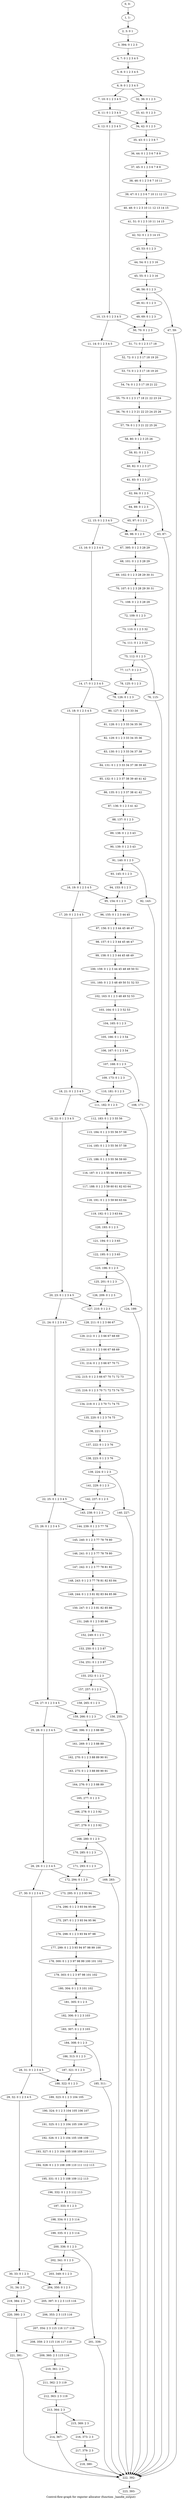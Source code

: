 digraph G {
graph [label="Control-flow-graph for register allocator (function _handle_output)"]
0[label="0, 0: "];
1[label="1, 1: "];
2[label="2, 3: 0 1 "];
3[label="3, 394: 0 1 2 3 "];
4[label="4, 7: 0 1 2 3 4 5 "];
5[label="5, 8: 0 1 2 3 4 5 "];
6[label="6, 9: 0 1 2 3 4 5 "];
7[label="7, 10: 0 1 2 3 4 5 "];
8[label="8, 11: 0 1 2 3 4 5 "];
9[label="9, 12: 0 1 2 3 4 5 "];
10[label="10, 13: 0 1 2 3 4 5 "];
11[label="11, 14: 0 1 2 3 4 5 "];
12[label="12, 15: 0 1 2 3 4 5 "];
13[label="13, 16: 0 1 2 3 4 5 "];
14[label="14, 17: 0 1 2 3 4 5 "];
15[label="15, 18: 0 1 2 3 4 5 "];
16[label="16, 19: 0 1 2 3 4 5 "];
17[label="17, 20: 0 1 2 3 4 5 "];
18[label="18, 21: 0 1 2 3 4 5 "];
19[label="19, 22: 0 1 2 3 4 5 "];
20[label="20, 23: 0 1 2 3 4 5 "];
21[label="21, 24: 0 1 2 3 4 5 "];
22[label="22, 25: 0 1 2 3 4 5 "];
23[label="23, 26: 0 1 2 3 4 5 "];
24[label="24, 27: 0 1 2 3 4 5 "];
25[label="25, 28: 0 1 2 3 4 5 "];
26[label="26, 29: 0 1 2 3 4 5 "];
27[label="27, 30: 0 1 2 3 4 5 "];
28[label="28, 31: 0 1 2 3 4 5 "];
29[label="29, 32: 0 1 2 3 4 5 "];
30[label="30, 33: 0 1 2 3 "];
31[label="31, 34: 2 3 "];
32[label="32, 36: 0 1 2 3 "];
33[label="33, 41: 0 1 2 3 "];
34[label="34, 42: 0 1 2 3 "];
35[label="35, 43: 0 1 2 3 6 7 "];
36[label="36, 44: 0 1 2 3 6 7 8 9 "];
37[label="37, 45: 0 1 2 3 6 7 8 9 "];
38[label="38, 46: 0 1 2 3 6 7 10 11 "];
39[label="39, 47: 0 1 2 3 6 7 10 11 12 13 "];
40[label="40, 48: 0 1 2 3 10 11 12 13 14 15 "];
41[label="41, 51: 0 1 2 3 10 11 14 15 "];
42[label="42, 52: 0 1 2 3 14 15 "];
43[label="43, 53: 0 1 2 3 "];
44[label="44, 54: 0 1 2 3 16 "];
45[label="45, 55: 0 1 2 3 16 "];
46[label="46, 56: 0 1 2 3 "];
47[label="47, 59: "];
48[label="48, 61: 0 1 2 3 "];
49[label="49, 69: 0 1 2 3 "];
50[label="50, 70: 0 1 2 3 "];
51[label="51, 71: 0 1 2 3 17 18 "];
52[label="52, 72: 0 1 2 3 17 18 19 20 "];
53[label="53, 73: 0 1 2 3 17 18 19 20 "];
54[label="54, 74: 0 1 2 3 17 18 21 22 "];
55[label="55, 75: 0 1 2 3 17 18 21 22 23 24 "];
56[label="56, 76: 0 1 2 3 21 22 23 24 25 26 "];
57[label="57, 79: 0 1 2 3 21 22 25 26 "];
58[label="58, 80: 0 1 2 3 25 26 "];
59[label="59, 81: 0 1 2 3 "];
60[label="60, 82: 0 1 2 3 27 "];
61[label="61, 83: 0 1 2 3 27 "];
62[label="62, 84: 0 1 2 3 "];
63[label="63, 87: "];
64[label="64, 89: 0 1 2 3 "];
65[label="65, 97: 0 1 2 3 "];
66[label="66, 98: 0 1 2 3 "];
67[label="67, 395: 0 1 2 3 28 29 "];
68[label="68, 101: 0 1 2 3 28 29 "];
69[label="69, 102: 0 1 2 3 28 29 30 31 "];
70[label="70, 107: 0 1 2 3 28 29 30 31 "];
71[label="71, 108: 0 1 2 3 28 29 "];
72[label="72, 109: 0 1 2 3 "];
73[label="73, 110: 0 1 2 3 32 "];
74[label="74, 111: 0 1 2 3 32 "];
75[label="75, 112: 0 1 2 3 "];
76[label="76, 115: "];
77[label="77, 117: 0 1 2 3 "];
78[label="78, 125: 0 1 2 3 "];
79[label="79, 126: 0 1 2 3 "];
80[label="80, 127: 0 1 2 3 33 34 "];
81[label="81, 128: 0 1 2 3 33 34 35 36 "];
82[label="82, 129: 0 1 2 3 33 34 35 36 "];
83[label="83, 130: 0 1 2 3 33 34 37 38 "];
84[label="84, 131: 0 1 2 3 33 34 37 38 39 40 "];
85[label="85, 132: 0 1 2 3 37 38 39 40 41 42 "];
86[label="86, 135: 0 1 2 3 37 38 41 42 "];
87[label="87, 136: 0 1 2 3 41 42 "];
88[label="88, 137: 0 1 2 3 "];
89[label="89, 138: 0 1 2 3 43 "];
90[label="90, 139: 0 1 2 3 43 "];
91[label="91, 140: 0 1 2 3 "];
92[label="92, 143: "];
93[label="93, 145: 0 1 2 3 "];
94[label="94, 153: 0 1 2 3 "];
95[label="95, 154: 0 1 2 3 "];
96[label="96, 155: 0 1 2 3 44 45 "];
97[label="97, 156: 0 1 2 3 44 45 46 47 "];
98[label="98, 157: 0 1 2 3 44 45 46 47 "];
99[label="99, 158: 0 1 2 3 44 45 48 49 "];
100[label="100, 159: 0 1 2 3 44 45 48 49 50 51 "];
101[label="101, 160: 0 1 2 3 48 49 50 51 52 53 "];
102[label="102, 163: 0 1 2 3 48 49 52 53 "];
103[label="103, 164: 0 1 2 3 52 53 "];
104[label="104, 165: 0 1 2 3 "];
105[label="105, 166: 0 1 2 3 54 "];
106[label="106, 167: 0 1 2 3 54 "];
107[label="107, 168: 0 1 2 3 "];
108[label="108, 171: "];
109[label="109, 173: 0 1 2 3 "];
110[label="110, 181: 0 1 2 3 "];
111[label="111, 182: 0 1 2 3 "];
112[label="112, 183: 0 1 2 3 55 56 "];
113[label="113, 184: 0 1 2 3 55 56 57 58 "];
114[label="114, 185: 0 1 2 3 55 56 57 58 "];
115[label="115, 186: 0 1 2 3 55 56 59 60 "];
116[label="116, 187: 0 1 2 3 55 56 59 60 61 62 "];
117[label="117, 188: 0 1 2 3 59 60 61 62 63 64 "];
118[label="118, 191: 0 1 2 3 59 60 63 64 "];
119[label="119, 192: 0 1 2 3 63 64 "];
120[label="120, 193: 0 1 2 3 "];
121[label="121, 194: 0 1 2 3 65 "];
122[label="122, 195: 0 1 2 3 65 "];
123[label="123, 196: 0 1 2 3 "];
124[label="124, 199: "];
125[label="125, 201: 0 1 2 3 "];
126[label="126, 209: 0 1 2 3 "];
127[label="127, 210: 0 1 2 3 "];
128[label="128, 211: 0 1 2 3 66 67 "];
129[label="129, 212: 0 1 2 3 66 67 68 69 "];
130[label="130, 213: 0 1 2 3 66 67 68 69 "];
131[label="131, 214: 0 1 2 3 66 67 70 71 "];
132[label="132, 215: 0 1 2 3 66 67 70 71 72 73 "];
133[label="133, 216: 0 1 2 3 70 71 72 73 74 75 "];
134[label="134, 219: 0 1 2 3 70 71 74 75 "];
135[label="135, 220: 0 1 2 3 74 75 "];
136[label="136, 221: 0 1 2 3 "];
137[label="137, 222: 0 1 2 3 76 "];
138[label="138, 223: 0 1 2 3 76 "];
139[label="139, 224: 0 1 2 3 "];
140[label="140, 227: "];
141[label="141, 229: 0 1 2 3 "];
142[label="142, 237: 0 1 2 3 "];
143[label="143, 238: 0 1 2 3 "];
144[label="144, 239: 0 1 2 3 77 78 "];
145[label="145, 240: 0 1 2 3 77 78 79 80 "];
146[label="146, 241: 0 1 2 3 77 78 79 80 "];
147[label="147, 242: 0 1 2 3 77 78 81 82 "];
148[label="148, 243: 0 1 2 3 77 78 81 82 83 84 "];
149[label="149, 244: 0 1 2 3 81 82 83 84 85 86 "];
150[label="150, 247: 0 1 2 3 81 82 85 86 "];
151[label="151, 248: 0 1 2 3 85 86 "];
152[label="152, 249: 0 1 2 3 "];
153[label="153, 250: 0 1 2 3 87 "];
154[label="154, 251: 0 1 2 3 87 "];
155[label="155, 252: 0 1 2 3 "];
156[label="156, 255: "];
157[label="157, 257: 0 1 2 3 "];
158[label="158, 265: 0 1 2 3 "];
159[label="159, 266: 0 1 2 3 "];
160[label="160, 396: 0 1 2 3 88 89 "];
161[label="161, 269: 0 1 2 3 88 89 "];
162[label="162, 270: 0 1 2 3 88 89 90 91 "];
163[label="163, 275: 0 1 2 3 88 89 90 91 "];
164[label="164, 276: 0 1 2 3 88 89 "];
165[label="165, 277: 0 1 2 3 "];
166[label="166, 278: 0 1 2 3 92 "];
167[label="167, 279: 0 1 2 3 92 "];
168[label="168, 280: 0 1 2 3 "];
169[label="169, 283: "];
170[label="170, 285: 0 1 2 3 "];
171[label="171, 293: 0 1 2 3 "];
172[label="172, 294: 0 1 2 3 "];
173[label="173, 295: 0 1 2 3 93 94 "];
174[label="174, 296: 0 1 2 3 93 94 95 96 "];
175[label="175, 297: 0 1 2 3 93 94 95 96 "];
176[label="176, 298: 0 1 2 3 93 94 97 98 "];
177[label="177, 299: 0 1 2 3 93 94 97 98 99 100 "];
178[label="178, 300: 0 1 2 3 97 98 99 100 101 102 "];
179[label="179, 303: 0 1 2 3 97 98 101 102 "];
180[label="180, 304: 0 1 2 3 101 102 "];
181[label="181, 305: 0 1 2 3 "];
182[label="182, 306: 0 1 2 3 103 "];
183[label="183, 307: 0 1 2 3 103 "];
184[label="184, 308: 0 1 2 3 "];
185[label="185, 311: "];
186[label="186, 313: 0 1 2 3 "];
187[label="187, 321: 0 1 2 3 "];
188[label="188, 322: 0 1 2 3 "];
189[label="189, 323: 0 1 2 3 104 105 "];
190[label="190, 324: 0 1 2 3 104 105 106 107 "];
191[label="191, 325: 0 1 2 3 104 105 106 107 "];
192[label="192, 326: 0 1 2 3 104 105 108 109 "];
193[label="193, 327: 0 1 2 3 104 105 108 109 110 111 "];
194[label="194, 328: 0 1 2 3 108 109 110 111 112 113 "];
195[label="195, 331: 0 1 2 3 108 109 112 113 "];
196[label="196, 332: 0 1 2 3 112 113 "];
197[label="197, 333: 0 1 2 3 "];
198[label="198, 334: 0 1 2 3 114 "];
199[label="199, 335: 0 1 2 3 114 "];
200[label="200, 336: 0 1 2 3 "];
201[label="201, 339: "];
202[label="202, 341: 0 1 2 3 "];
203[label="203, 349: 0 1 2 3 "];
204[label="204, 350: 0 1 2 3 "];
205[label="205, 397: 0 1 2 3 115 116 "];
206[label="206, 353: 2 3 115 116 "];
207[label="207, 354: 2 3 115 116 117 118 "];
208[label="208, 359: 2 3 115 116 117 118 "];
209[label="209, 360: 2 3 115 116 "];
210[label="210, 361: 2 3 "];
211[label="211, 362: 2 3 119 "];
212[label="212, 363: 2 3 119 "];
213[label="213, 364: 2 3 "];
214[label="214, 367: "];
215[label="215, 369: 2 3 "];
216[label="216, 373: 2 3 "];
217[label="217, 379: 2 3 "];
218[label="218, 380: "];
219[label="219, 384: 2 3 "];
220[label="220, 390: 2 3 "];
221[label="221, 391: "];
222[label="222, 392: "];
223[label="223, 393: "];
0->1 ;
1->2 ;
2->3 ;
3->4 ;
4->5 ;
5->6 ;
6->7 ;
6->32 ;
7->8 ;
8->9 ;
8->34 ;
9->10 ;
10->11 ;
10->50 ;
11->12 ;
12->13 ;
12->66 ;
13->14 ;
14->15 ;
14->79 ;
15->16 ;
16->17 ;
16->95 ;
17->18 ;
18->19 ;
18->111 ;
19->20 ;
20->21 ;
20->127 ;
21->22 ;
22->23 ;
22->143 ;
23->24 ;
24->25 ;
24->159 ;
25->26 ;
26->27 ;
26->172 ;
27->28 ;
28->29 ;
28->188 ;
29->30 ;
30->31 ;
30->204 ;
31->219 ;
32->33 ;
33->34 ;
34->35 ;
35->36 ;
36->37 ;
37->38 ;
38->39 ;
39->40 ;
40->41 ;
41->42 ;
42->43 ;
43->44 ;
44->45 ;
45->46 ;
46->47 ;
46->48 ;
47->222 ;
48->49 ;
49->50 ;
50->51 ;
51->52 ;
52->53 ;
53->54 ;
54->55 ;
55->56 ;
56->57 ;
57->58 ;
58->59 ;
59->60 ;
60->61 ;
61->62 ;
62->63 ;
62->64 ;
63->222 ;
64->65 ;
65->66 ;
66->67 ;
67->68 ;
68->69 ;
69->70 ;
70->71 ;
71->72 ;
72->73 ;
73->74 ;
74->75 ;
75->76 ;
75->77 ;
76->222 ;
77->78 ;
78->79 ;
79->80 ;
80->81 ;
81->82 ;
82->83 ;
83->84 ;
84->85 ;
85->86 ;
86->87 ;
87->88 ;
88->89 ;
89->90 ;
90->91 ;
91->92 ;
91->93 ;
92->222 ;
93->94 ;
94->95 ;
95->96 ;
96->97 ;
97->98 ;
98->99 ;
99->100 ;
100->101 ;
101->102 ;
102->103 ;
103->104 ;
104->105 ;
105->106 ;
106->107 ;
107->108 ;
107->109 ;
108->222 ;
109->110 ;
110->111 ;
111->112 ;
112->113 ;
113->114 ;
114->115 ;
115->116 ;
116->117 ;
117->118 ;
118->119 ;
119->120 ;
120->121 ;
121->122 ;
122->123 ;
123->124 ;
123->125 ;
124->222 ;
125->126 ;
126->127 ;
127->128 ;
128->129 ;
129->130 ;
130->131 ;
131->132 ;
132->133 ;
133->134 ;
134->135 ;
135->136 ;
136->137 ;
137->138 ;
138->139 ;
139->140 ;
139->141 ;
140->222 ;
141->142 ;
142->143 ;
143->144 ;
144->145 ;
145->146 ;
146->147 ;
147->148 ;
148->149 ;
149->150 ;
150->151 ;
151->152 ;
152->153 ;
153->154 ;
154->155 ;
155->156 ;
155->157 ;
156->222 ;
157->158 ;
158->159 ;
159->160 ;
160->161 ;
161->162 ;
162->163 ;
163->164 ;
164->165 ;
165->166 ;
166->167 ;
167->168 ;
168->169 ;
168->170 ;
169->222 ;
170->171 ;
171->172 ;
172->173 ;
173->174 ;
174->175 ;
175->176 ;
176->177 ;
177->178 ;
178->179 ;
179->180 ;
180->181 ;
181->182 ;
182->183 ;
183->184 ;
184->185 ;
184->186 ;
185->222 ;
186->187 ;
187->188 ;
188->189 ;
189->190 ;
190->191 ;
191->192 ;
192->193 ;
193->194 ;
194->195 ;
195->196 ;
196->197 ;
197->198 ;
198->199 ;
199->200 ;
200->201 ;
200->202 ;
201->222 ;
202->203 ;
203->204 ;
204->205 ;
205->206 ;
206->207 ;
207->208 ;
208->209 ;
209->210 ;
210->211 ;
211->212 ;
212->213 ;
213->214 ;
213->215 ;
214->222 ;
215->216 ;
216->217 ;
217->218 ;
218->222 ;
219->220 ;
220->221 ;
221->222 ;
222->223 ;
}
